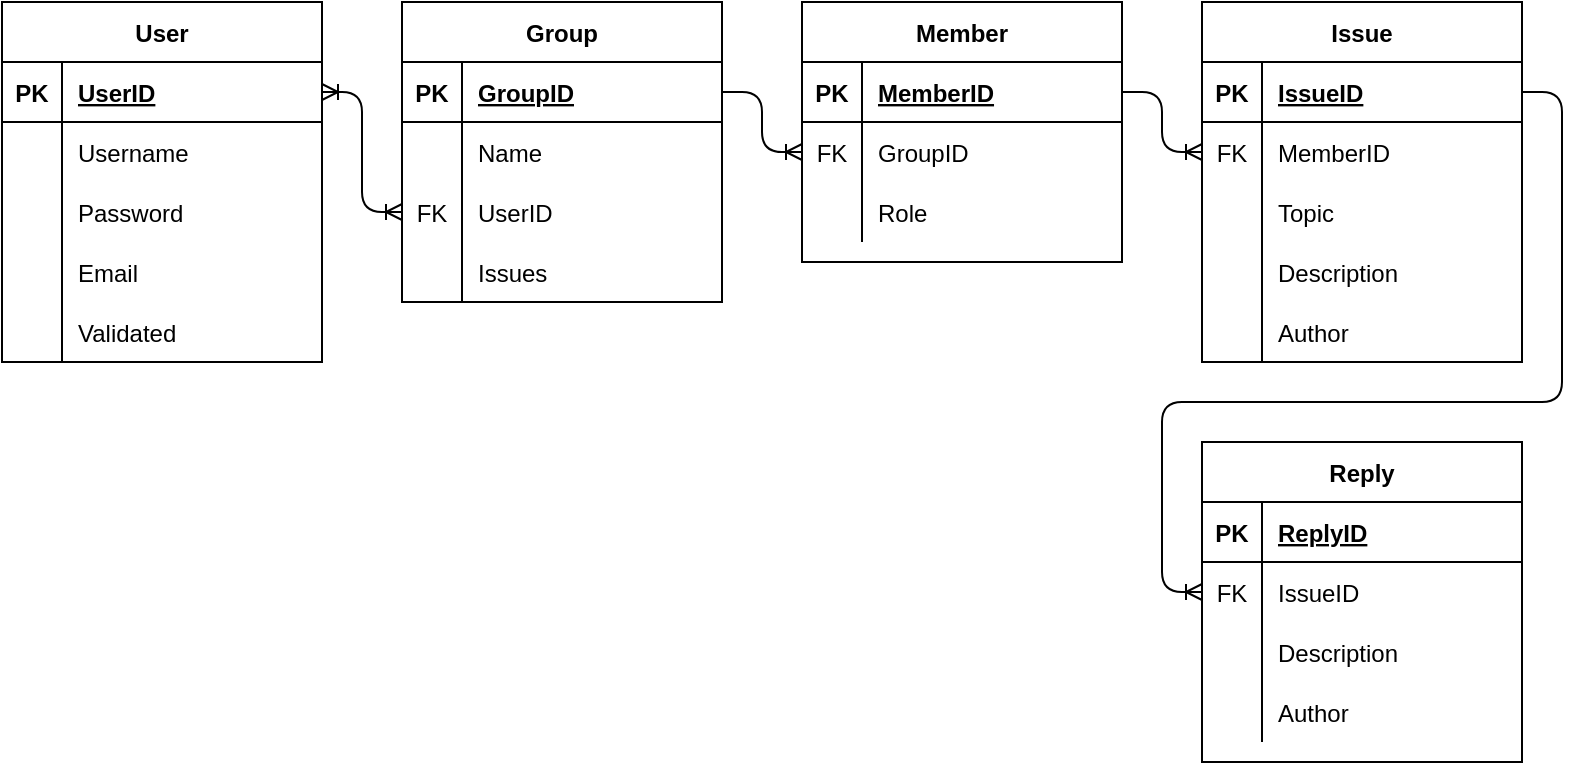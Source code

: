 <mxfile version="13.8.3" type="github">
  <diagram id="bxU3fk7m5OpbvBLP904j" name="Page-1">
    <mxGraphModel dx="1038" dy="575" grid="1" gridSize="10" guides="1" tooltips="1" connect="1" arrows="1" fold="1" page="1" pageScale="1" pageWidth="850" pageHeight="1100" math="0" shadow="0">
      <root>
        <mxCell id="0" />
        <mxCell id="1" parent="0" />
        <mxCell id="K057KEZizGarsnSes37f-79" style="edgeStyle=orthogonalEdgeStyle;rounded=1;orthogonalLoop=1;jettySize=auto;html=1;exitX=1;exitY=0.5;exitDx=0;exitDy=0;entryX=0;entryY=0.5;entryDx=0;entryDy=0;startArrow=none;startFill=0;endArrow=ERoneToMany;endFill=0;" parent="1" source="K057KEZizGarsnSes37f-20" target="K057KEZizGarsnSes37f-65" edge="1">
          <mxGeometry relative="1" as="geometry" />
        </mxCell>
        <mxCell id="K057KEZizGarsnSes37f-81" style="edgeStyle=orthogonalEdgeStyle;rounded=1;orthogonalLoop=1;jettySize=auto;html=1;exitX=1;exitY=0.5;exitDx=0;exitDy=0;entryX=0;entryY=0.5;entryDx=0;entryDy=0;startArrow=ERoneToMany;startFill=0;endArrow=ERoneToMany;endFill=0;" parent="1" source="K057KEZizGarsnSes37f-2" target="K057KEZizGarsnSes37f-26" edge="1">
          <mxGeometry relative="1" as="geometry" />
        </mxCell>
        <mxCell id="K057KEZizGarsnSes37f-97" style="edgeStyle=orthogonalEdgeStyle;rounded=1;orthogonalLoop=1;jettySize=auto;html=1;exitX=1;exitY=0.5;exitDx=0;exitDy=0;entryX=0;entryY=0.5;entryDx=0;entryDy=0;startArrow=none;startFill=0;endArrow=ERoneToMany;endFill=0;" parent="1" source="K057KEZizGarsnSes37f-45" target="K057KEZizGarsnSes37f-88" edge="1">
          <mxGeometry relative="1" as="geometry">
            <Array as="points">
              <mxPoint x="820" y="85" />
              <mxPoint x="820" y="240" />
              <mxPoint x="620" y="240" />
              <mxPoint x="620" y="335" />
            </Array>
          </mxGeometry>
        </mxCell>
        <mxCell id="K057KEZizGarsnSes37f-98" style="edgeStyle=orthogonalEdgeStyle;rounded=1;orthogonalLoop=1;jettySize=auto;html=1;exitX=1;exitY=0.5;exitDx=0;exitDy=0;entryX=0;entryY=0.5;entryDx=0;entryDy=0;startArrow=none;startFill=0;endArrow=ERoneToMany;endFill=0;" parent="1" source="K057KEZizGarsnSes37f-62" target="K057KEZizGarsnSes37f-48" edge="1">
          <mxGeometry relative="1" as="geometry" />
        </mxCell>
        <mxCell id="K057KEZizGarsnSes37f-1" value="User" style="shape=table;startSize=30;container=1;collapsible=1;childLayout=tableLayout;fixedRows=1;rowLines=0;fontStyle=1;align=center;resizeLast=1;" parent="1" vertex="1">
          <mxGeometry x="40" y="40" width="160" height="180" as="geometry" />
        </mxCell>
        <mxCell id="K057KEZizGarsnSes37f-2" value="" style="shape=partialRectangle;collapsible=0;dropTarget=0;pointerEvents=0;fillColor=none;top=0;left=0;bottom=1;right=0;points=[[0,0.5],[1,0.5]];portConstraint=eastwest;" parent="K057KEZizGarsnSes37f-1" vertex="1">
          <mxGeometry y="30" width="160" height="30" as="geometry" />
        </mxCell>
        <mxCell id="K057KEZizGarsnSes37f-3" value="PK" style="shape=partialRectangle;connectable=0;fillColor=none;top=0;left=0;bottom=0;right=0;fontStyle=1;overflow=hidden;" parent="K057KEZizGarsnSes37f-2" vertex="1">
          <mxGeometry width="30" height="30" as="geometry" />
        </mxCell>
        <mxCell id="K057KEZizGarsnSes37f-4" value="UserID" style="shape=partialRectangle;connectable=0;fillColor=none;top=0;left=0;bottom=0;right=0;align=left;spacingLeft=6;fontStyle=5;overflow=hidden;" parent="K057KEZizGarsnSes37f-2" vertex="1">
          <mxGeometry x="30" width="130" height="30" as="geometry" />
        </mxCell>
        <mxCell id="K057KEZizGarsnSes37f-5" value="" style="shape=partialRectangle;collapsible=0;dropTarget=0;pointerEvents=0;fillColor=none;top=0;left=0;bottom=0;right=0;points=[[0,0.5],[1,0.5]];portConstraint=eastwest;" parent="K057KEZizGarsnSes37f-1" vertex="1">
          <mxGeometry y="60" width="160" height="30" as="geometry" />
        </mxCell>
        <mxCell id="K057KEZizGarsnSes37f-6" value="" style="shape=partialRectangle;connectable=0;fillColor=none;top=0;left=0;bottom=0;right=0;editable=1;overflow=hidden;" parent="K057KEZizGarsnSes37f-5" vertex="1">
          <mxGeometry width="30" height="30" as="geometry" />
        </mxCell>
        <mxCell id="K057KEZizGarsnSes37f-7" value="Username" style="shape=partialRectangle;connectable=0;fillColor=none;top=0;left=0;bottom=0;right=0;align=left;spacingLeft=6;overflow=hidden;" parent="K057KEZizGarsnSes37f-5" vertex="1">
          <mxGeometry x="30" width="130" height="30" as="geometry" />
        </mxCell>
        <mxCell id="K057KEZizGarsnSes37f-8" value="" style="shape=partialRectangle;collapsible=0;dropTarget=0;pointerEvents=0;fillColor=none;top=0;left=0;bottom=0;right=0;points=[[0,0.5],[1,0.5]];portConstraint=eastwest;" parent="K057KEZizGarsnSes37f-1" vertex="1">
          <mxGeometry y="90" width="160" height="30" as="geometry" />
        </mxCell>
        <mxCell id="K057KEZizGarsnSes37f-9" value="" style="shape=partialRectangle;connectable=0;fillColor=none;top=0;left=0;bottom=0;right=0;editable=1;overflow=hidden;" parent="K057KEZizGarsnSes37f-8" vertex="1">
          <mxGeometry width="30" height="30" as="geometry" />
        </mxCell>
        <mxCell id="K057KEZizGarsnSes37f-10" value="Password" style="shape=partialRectangle;connectable=0;fillColor=none;top=0;left=0;bottom=0;right=0;align=left;spacingLeft=6;overflow=hidden;" parent="K057KEZizGarsnSes37f-8" vertex="1">
          <mxGeometry x="30" width="130" height="30" as="geometry" />
        </mxCell>
        <mxCell id="K057KEZizGarsnSes37f-11" value="" style="shape=partialRectangle;collapsible=0;dropTarget=0;pointerEvents=0;fillColor=none;top=0;left=0;bottom=0;right=0;points=[[0,0.5],[1,0.5]];portConstraint=eastwest;" parent="K057KEZizGarsnSes37f-1" vertex="1">
          <mxGeometry y="120" width="160" height="30" as="geometry" />
        </mxCell>
        <mxCell id="K057KEZizGarsnSes37f-12" value="" style="shape=partialRectangle;connectable=0;fillColor=none;top=0;left=0;bottom=0;right=0;editable=1;overflow=hidden;" parent="K057KEZizGarsnSes37f-11" vertex="1">
          <mxGeometry width="30" height="30" as="geometry" />
        </mxCell>
        <mxCell id="K057KEZizGarsnSes37f-13" value="Email" style="shape=partialRectangle;connectable=0;fillColor=none;top=0;left=0;bottom=0;right=0;align=left;spacingLeft=6;overflow=hidden;" parent="K057KEZizGarsnSes37f-11" vertex="1">
          <mxGeometry x="30" width="130" height="30" as="geometry" />
        </mxCell>
        <mxCell id="gorFcoBJhtHLjQZS5to7-1" value="" style="shape=partialRectangle;collapsible=0;dropTarget=0;pointerEvents=0;fillColor=none;top=0;left=0;bottom=0;right=0;points=[[0,0.5],[1,0.5]];portConstraint=eastwest;" vertex="1" parent="K057KEZizGarsnSes37f-1">
          <mxGeometry y="150" width="160" height="30" as="geometry" />
        </mxCell>
        <mxCell id="gorFcoBJhtHLjQZS5to7-2" value="" style="shape=partialRectangle;connectable=0;fillColor=none;top=0;left=0;bottom=0;right=0;editable=1;overflow=hidden;" vertex="1" parent="gorFcoBJhtHLjQZS5to7-1">
          <mxGeometry width="30" height="30" as="geometry" />
        </mxCell>
        <mxCell id="gorFcoBJhtHLjQZS5to7-3" value="Validated" style="shape=partialRectangle;connectable=0;fillColor=none;top=0;left=0;bottom=0;right=0;align=left;spacingLeft=6;overflow=hidden;" vertex="1" parent="gorFcoBJhtHLjQZS5to7-1">
          <mxGeometry x="30" width="130" height="30" as="geometry" />
        </mxCell>
        <mxCell id="K057KEZizGarsnSes37f-19" value="Group" style="shape=table;startSize=30;container=1;collapsible=1;childLayout=tableLayout;fixedRows=1;rowLines=0;fontStyle=1;align=center;resizeLast=1;" parent="1" vertex="1">
          <mxGeometry x="240" y="40" width="160" height="150" as="geometry" />
        </mxCell>
        <mxCell id="K057KEZizGarsnSes37f-20" value="" style="shape=partialRectangle;collapsible=0;dropTarget=0;pointerEvents=0;fillColor=none;top=0;left=0;bottom=1;right=0;points=[[0,0.5],[1,0.5]];portConstraint=eastwest;" parent="K057KEZizGarsnSes37f-19" vertex="1">
          <mxGeometry y="30" width="160" height="30" as="geometry" />
        </mxCell>
        <mxCell id="K057KEZizGarsnSes37f-21" value="PK" style="shape=partialRectangle;connectable=0;fillColor=none;top=0;left=0;bottom=0;right=0;fontStyle=1;overflow=hidden;" parent="K057KEZizGarsnSes37f-20" vertex="1">
          <mxGeometry width="30" height="30" as="geometry" />
        </mxCell>
        <mxCell id="K057KEZizGarsnSes37f-22" value="GroupID" style="shape=partialRectangle;connectable=0;fillColor=none;top=0;left=0;bottom=0;right=0;align=left;spacingLeft=6;fontStyle=5;overflow=hidden;" parent="K057KEZizGarsnSes37f-20" vertex="1">
          <mxGeometry x="30" width="130" height="30" as="geometry" />
        </mxCell>
        <mxCell id="K057KEZizGarsnSes37f-23" value="" style="shape=partialRectangle;collapsible=0;dropTarget=0;pointerEvents=0;fillColor=none;top=0;left=0;bottom=0;right=0;points=[[0,0.5],[1,0.5]];portConstraint=eastwest;" parent="K057KEZizGarsnSes37f-19" vertex="1">
          <mxGeometry y="60" width="160" height="30" as="geometry" />
        </mxCell>
        <mxCell id="K057KEZizGarsnSes37f-24" value="" style="shape=partialRectangle;connectable=0;fillColor=none;top=0;left=0;bottom=0;right=0;editable=1;overflow=hidden;" parent="K057KEZizGarsnSes37f-23" vertex="1">
          <mxGeometry width="30" height="30" as="geometry" />
        </mxCell>
        <mxCell id="K057KEZizGarsnSes37f-25" value="Name" style="shape=partialRectangle;connectable=0;fillColor=none;top=0;left=0;bottom=0;right=0;align=left;spacingLeft=6;overflow=hidden;" parent="K057KEZizGarsnSes37f-23" vertex="1">
          <mxGeometry x="30" width="130" height="30" as="geometry" />
        </mxCell>
        <mxCell id="K057KEZizGarsnSes37f-26" value="" style="shape=partialRectangle;collapsible=0;dropTarget=0;pointerEvents=0;fillColor=none;top=0;left=0;bottom=0;right=0;points=[[0,0.5],[1,0.5]];portConstraint=eastwest;" parent="K057KEZizGarsnSes37f-19" vertex="1">
          <mxGeometry y="90" width="160" height="30" as="geometry" />
        </mxCell>
        <mxCell id="K057KEZizGarsnSes37f-27" value="FK" style="shape=partialRectangle;connectable=0;fillColor=none;top=0;left=0;bottom=0;right=0;editable=1;overflow=hidden;" parent="K057KEZizGarsnSes37f-26" vertex="1">
          <mxGeometry width="30" height="30" as="geometry" />
        </mxCell>
        <mxCell id="K057KEZizGarsnSes37f-28" value="UserID" style="shape=partialRectangle;connectable=0;fillColor=none;top=0;left=0;bottom=0;right=0;align=left;spacingLeft=6;overflow=hidden;" parent="K057KEZizGarsnSes37f-26" vertex="1">
          <mxGeometry x="30" width="130" height="30" as="geometry" />
        </mxCell>
        <mxCell id="K057KEZizGarsnSes37f-29" value="" style="shape=partialRectangle;collapsible=0;dropTarget=0;pointerEvents=0;fillColor=none;top=0;left=0;bottom=0;right=0;points=[[0,0.5],[1,0.5]];portConstraint=eastwest;" parent="K057KEZizGarsnSes37f-19" vertex="1">
          <mxGeometry y="120" width="160" height="30" as="geometry" />
        </mxCell>
        <mxCell id="K057KEZizGarsnSes37f-30" value="" style="shape=partialRectangle;connectable=0;fillColor=none;top=0;left=0;bottom=0;right=0;editable=1;overflow=hidden;" parent="K057KEZizGarsnSes37f-29" vertex="1">
          <mxGeometry width="30" height="30" as="geometry" />
        </mxCell>
        <mxCell id="K057KEZizGarsnSes37f-31" value="Issues" style="shape=partialRectangle;connectable=0;fillColor=none;top=0;left=0;bottom=0;right=0;align=left;spacingLeft=6;overflow=hidden;" parent="K057KEZizGarsnSes37f-29" vertex="1">
          <mxGeometry x="30" width="130" height="30" as="geometry" />
        </mxCell>
        <mxCell id="K057KEZizGarsnSes37f-61" value="Member" style="shape=table;startSize=30;container=1;collapsible=1;childLayout=tableLayout;fixedRows=1;rowLines=0;fontStyle=1;align=center;resizeLast=1;" parent="1" vertex="1">
          <mxGeometry x="440" y="40" width="160" height="130" as="geometry" />
        </mxCell>
        <mxCell id="K057KEZizGarsnSes37f-62" value="" style="shape=partialRectangle;collapsible=0;dropTarget=0;pointerEvents=0;fillColor=none;top=0;left=0;bottom=1;right=0;points=[[0,0.5],[1,0.5]];portConstraint=eastwest;" parent="K057KEZizGarsnSes37f-61" vertex="1">
          <mxGeometry y="30" width="160" height="30" as="geometry" />
        </mxCell>
        <mxCell id="K057KEZizGarsnSes37f-63" value="PK" style="shape=partialRectangle;connectable=0;fillColor=none;top=0;left=0;bottom=0;right=0;fontStyle=1;overflow=hidden;" parent="K057KEZizGarsnSes37f-62" vertex="1">
          <mxGeometry width="30" height="30" as="geometry" />
        </mxCell>
        <mxCell id="K057KEZizGarsnSes37f-64" value="MemberID" style="shape=partialRectangle;connectable=0;fillColor=none;top=0;left=0;bottom=0;right=0;align=left;spacingLeft=6;fontStyle=5;overflow=hidden;" parent="K057KEZizGarsnSes37f-62" vertex="1">
          <mxGeometry x="30" width="130" height="30" as="geometry" />
        </mxCell>
        <mxCell id="K057KEZizGarsnSes37f-65" value="" style="shape=partialRectangle;collapsible=0;dropTarget=0;pointerEvents=0;fillColor=none;top=0;left=0;bottom=0;right=0;points=[[0,0.5],[1,0.5]];portConstraint=eastwest;" parent="K057KEZizGarsnSes37f-61" vertex="1">
          <mxGeometry y="60" width="160" height="30" as="geometry" />
        </mxCell>
        <mxCell id="K057KEZizGarsnSes37f-66" value="FK" style="shape=partialRectangle;connectable=0;fillColor=none;top=0;left=0;bottom=0;right=0;editable=1;overflow=hidden;" parent="K057KEZizGarsnSes37f-65" vertex="1">
          <mxGeometry width="30" height="30" as="geometry" />
        </mxCell>
        <mxCell id="K057KEZizGarsnSes37f-67" value="GroupID" style="shape=partialRectangle;connectable=0;fillColor=none;top=0;left=0;bottom=0;right=0;align=left;spacingLeft=6;overflow=hidden;" parent="K057KEZizGarsnSes37f-65" vertex="1">
          <mxGeometry x="30" width="130" height="30" as="geometry" />
        </mxCell>
        <mxCell id="K057KEZizGarsnSes37f-68" value="" style="shape=partialRectangle;collapsible=0;dropTarget=0;pointerEvents=0;fillColor=none;top=0;left=0;bottom=0;right=0;points=[[0,0.5],[1,0.5]];portConstraint=eastwest;" parent="K057KEZizGarsnSes37f-61" vertex="1">
          <mxGeometry y="90" width="160" height="30" as="geometry" />
        </mxCell>
        <mxCell id="K057KEZizGarsnSes37f-69" value="" style="shape=partialRectangle;connectable=0;fillColor=none;top=0;left=0;bottom=0;right=0;editable=1;overflow=hidden;" parent="K057KEZizGarsnSes37f-68" vertex="1">
          <mxGeometry width="30" height="30" as="geometry" />
        </mxCell>
        <mxCell id="K057KEZizGarsnSes37f-70" value="Role" style="shape=partialRectangle;connectable=0;fillColor=none;top=0;left=0;bottom=0;right=0;align=left;spacingLeft=6;overflow=hidden;" parent="K057KEZizGarsnSes37f-68" vertex="1">
          <mxGeometry x="30" width="130" height="30" as="geometry" />
        </mxCell>
        <mxCell id="K057KEZizGarsnSes37f-44" value="Issue" style="shape=table;startSize=30;container=1;collapsible=1;childLayout=tableLayout;fixedRows=1;rowLines=0;fontStyle=1;align=center;resizeLast=1;" parent="1" vertex="1">
          <mxGeometry x="640" y="40" width="160" height="180" as="geometry" />
        </mxCell>
        <mxCell id="K057KEZizGarsnSes37f-45" value="" style="shape=partialRectangle;collapsible=0;dropTarget=0;pointerEvents=0;fillColor=none;top=0;left=0;bottom=1;right=0;points=[[0,0.5],[1,0.5]];portConstraint=eastwest;" parent="K057KEZizGarsnSes37f-44" vertex="1">
          <mxGeometry y="30" width="160" height="30" as="geometry" />
        </mxCell>
        <mxCell id="K057KEZizGarsnSes37f-46" value="PK" style="shape=partialRectangle;connectable=0;fillColor=none;top=0;left=0;bottom=0;right=0;fontStyle=1;overflow=hidden;" parent="K057KEZizGarsnSes37f-45" vertex="1">
          <mxGeometry width="30" height="30" as="geometry" />
        </mxCell>
        <mxCell id="K057KEZizGarsnSes37f-47" value="IssueID" style="shape=partialRectangle;connectable=0;fillColor=none;top=0;left=0;bottom=0;right=0;align=left;spacingLeft=6;fontStyle=5;overflow=hidden;" parent="K057KEZizGarsnSes37f-45" vertex="1">
          <mxGeometry x="30" width="130" height="30" as="geometry" />
        </mxCell>
        <mxCell id="K057KEZizGarsnSes37f-48" value="" style="shape=partialRectangle;collapsible=0;dropTarget=0;pointerEvents=0;fillColor=none;top=0;left=0;bottom=0;right=0;points=[[0,0.5],[1,0.5]];portConstraint=eastwest;" parent="K057KEZizGarsnSes37f-44" vertex="1">
          <mxGeometry y="60" width="160" height="30" as="geometry" />
        </mxCell>
        <mxCell id="K057KEZizGarsnSes37f-49" value="FK" style="shape=partialRectangle;connectable=0;fillColor=none;top=0;left=0;bottom=0;right=0;editable=1;overflow=hidden;" parent="K057KEZizGarsnSes37f-48" vertex="1">
          <mxGeometry width="30" height="30" as="geometry" />
        </mxCell>
        <mxCell id="K057KEZizGarsnSes37f-50" value="MemberID" style="shape=partialRectangle;connectable=0;fillColor=none;top=0;left=0;bottom=0;right=0;align=left;spacingLeft=6;overflow=hidden;" parent="K057KEZizGarsnSes37f-48" vertex="1">
          <mxGeometry x="30" width="130" height="30" as="geometry" />
        </mxCell>
        <mxCell id="K057KEZizGarsnSes37f-51" value="" style="shape=partialRectangle;collapsible=0;dropTarget=0;pointerEvents=0;fillColor=none;top=0;left=0;bottom=0;right=0;points=[[0,0.5],[1,0.5]];portConstraint=eastwest;" parent="K057KEZizGarsnSes37f-44" vertex="1">
          <mxGeometry y="90" width="160" height="30" as="geometry" />
        </mxCell>
        <mxCell id="K057KEZizGarsnSes37f-52" value="" style="shape=partialRectangle;connectable=0;fillColor=none;top=0;left=0;bottom=0;right=0;editable=1;overflow=hidden;" parent="K057KEZizGarsnSes37f-51" vertex="1">
          <mxGeometry width="30" height="30" as="geometry" />
        </mxCell>
        <mxCell id="K057KEZizGarsnSes37f-53" value="Topic" style="shape=partialRectangle;connectable=0;fillColor=none;top=0;left=0;bottom=0;right=0;align=left;spacingLeft=6;overflow=hidden;" parent="K057KEZizGarsnSes37f-51" vertex="1">
          <mxGeometry x="30" width="130" height="30" as="geometry" />
        </mxCell>
        <mxCell id="K057KEZizGarsnSes37f-54" value="" style="shape=partialRectangle;collapsible=0;dropTarget=0;pointerEvents=0;fillColor=none;top=0;left=0;bottom=0;right=0;points=[[0,0.5],[1,0.5]];portConstraint=eastwest;" parent="K057KEZizGarsnSes37f-44" vertex="1">
          <mxGeometry y="120" width="160" height="30" as="geometry" />
        </mxCell>
        <mxCell id="K057KEZizGarsnSes37f-55" value="" style="shape=partialRectangle;connectable=0;fillColor=none;top=0;left=0;bottom=0;right=0;editable=1;overflow=hidden;" parent="K057KEZizGarsnSes37f-54" vertex="1">
          <mxGeometry width="30" height="30" as="geometry" />
        </mxCell>
        <mxCell id="K057KEZizGarsnSes37f-56" value="Description" style="shape=partialRectangle;connectable=0;fillColor=none;top=0;left=0;bottom=0;right=0;align=left;spacingLeft=6;overflow=hidden;" parent="K057KEZizGarsnSes37f-54" vertex="1">
          <mxGeometry x="30" width="130" height="30" as="geometry" />
        </mxCell>
        <mxCell id="K057KEZizGarsnSes37f-74" value="" style="shape=partialRectangle;collapsible=0;dropTarget=0;pointerEvents=0;fillColor=none;top=0;left=0;bottom=0;right=0;points=[[0,0.5],[1,0.5]];portConstraint=eastwest;" parent="K057KEZizGarsnSes37f-44" vertex="1">
          <mxGeometry y="150" width="160" height="30" as="geometry" />
        </mxCell>
        <mxCell id="K057KEZizGarsnSes37f-75" value="" style="shape=partialRectangle;connectable=0;fillColor=none;top=0;left=0;bottom=0;right=0;editable=1;overflow=hidden;" parent="K057KEZizGarsnSes37f-74" vertex="1">
          <mxGeometry width="30" height="30" as="geometry" />
        </mxCell>
        <mxCell id="K057KEZizGarsnSes37f-76" value="Author" style="shape=partialRectangle;connectable=0;fillColor=none;top=0;left=0;bottom=0;right=0;align=left;spacingLeft=6;overflow=hidden;" parent="K057KEZizGarsnSes37f-74" vertex="1">
          <mxGeometry x="30" width="130" height="30" as="geometry" />
        </mxCell>
        <mxCell id="K057KEZizGarsnSes37f-84" value="Reply" style="shape=table;startSize=30;container=1;collapsible=1;childLayout=tableLayout;fixedRows=1;rowLines=0;fontStyle=1;align=center;resizeLast=1;" parent="1" vertex="1">
          <mxGeometry x="640" y="260" width="160" height="160" as="geometry" />
        </mxCell>
        <mxCell id="K057KEZizGarsnSes37f-85" value="" style="shape=partialRectangle;collapsible=0;dropTarget=0;pointerEvents=0;fillColor=none;top=0;left=0;bottom=1;right=0;points=[[0,0.5],[1,0.5]];portConstraint=eastwest;" parent="K057KEZizGarsnSes37f-84" vertex="1">
          <mxGeometry y="30" width="160" height="30" as="geometry" />
        </mxCell>
        <mxCell id="K057KEZizGarsnSes37f-86" value="PK" style="shape=partialRectangle;connectable=0;fillColor=none;top=0;left=0;bottom=0;right=0;fontStyle=1;overflow=hidden;" parent="K057KEZizGarsnSes37f-85" vertex="1">
          <mxGeometry width="30" height="30" as="geometry" />
        </mxCell>
        <mxCell id="K057KEZizGarsnSes37f-87" value="ReplyID" style="shape=partialRectangle;connectable=0;fillColor=none;top=0;left=0;bottom=0;right=0;align=left;spacingLeft=6;fontStyle=5;overflow=hidden;" parent="K057KEZizGarsnSes37f-85" vertex="1">
          <mxGeometry x="30" width="130" height="30" as="geometry" />
        </mxCell>
        <mxCell id="K057KEZizGarsnSes37f-88" value="" style="shape=partialRectangle;collapsible=0;dropTarget=0;pointerEvents=0;fillColor=none;top=0;left=0;bottom=0;right=0;points=[[0,0.5],[1,0.5]];portConstraint=eastwest;" parent="K057KEZizGarsnSes37f-84" vertex="1">
          <mxGeometry y="60" width="160" height="30" as="geometry" />
        </mxCell>
        <mxCell id="K057KEZizGarsnSes37f-89" value="FK" style="shape=partialRectangle;connectable=0;fillColor=none;top=0;left=0;bottom=0;right=0;editable=1;overflow=hidden;" parent="K057KEZizGarsnSes37f-88" vertex="1">
          <mxGeometry width="30" height="30" as="geometry" />
        </mxCell>
        <mxCell id="K057KEZizGarsnSes37f-90" value="IssueID" style="shape=partialRectangle;connectable=0;fillColor=none;top=0;left=0;bottom=0;right=0;align=left;spacingLeft=6;overflow=hidden;" parent="K057KEZizGarsnSes37f-88" vertex="1">
          <mxGeometry x="30" width="130" height="30" as="geometry" />
        </mxCell>
        <mxCell id="K057KEZizGarsnSes37f-91" value="" style="shape=partialRectangle;collapsible=0;dropTarget=0;pointerEvents=0;fillColor=none;top=0;left=0;bottom=0;right=0;points=[[0,0.5],[1,0.5]];portConstraint=eastwest;" parent="K057KEZizGarsnSes37f-84" vertex="1">
          <mxGeometry y="90" width="160" height="30" as="geometry" />
        </mxCell>
        <mxCell id="K057KEZizGarsnSes37f-92" value="" style="shape=partialRectangle;connectable=0;fillColor=none;top=0;left=0;bottom=0;right=0;editable=1;overflow=hidden;" parent="K057KEZizGarsnSes37f-91" vertex="1">
          <mxGeometry width="30" height="30" as="geometry" />
        </mxCell>
        <mxCell id="K057KEZizGarsnSes37f-93" value="Description" style="shape=partialRectangle;connectable=0;fillColor=none;top=0;left=0;bottom=0;right=0;align=left;spacingLeft=6;overflow=hidden;" parent="K057KEZizGarsnSes37f-91" vertex="1">
          <mxGeometry x="30" width="130" height="30" as="geometry" />
        </mxCell>
        <mxCell id="K057KEZizGarsnSes37f-94" value="" style="shape=partialRectangle;collapsible=0;dropTarget=0;pointerEvents=0;fillColor=none;top=0;left=0;bottom=0;right=0;points=[[0,0.5],[1,0.5]];portConstraint=eastwest;" parent="K057KEZizGarsnSes37f-84" vertex="1">
          <mxGeometry y="120" width="160" height="30" as="geometry" />
        </mxCell>
        <mxCell id="K057KEZizGarsnSes37f-95" value="" style="shape=partialRectangle;connectable=0;fillColor=none;top=0;left=0;bottom=0;right=0;editable=1;overflow=hidden;" parent="K057KEZizGarsnSes37f-94" vertex="1">
          <mxGeometry width="30" height="30" as="geometry" />
        </mxCell>
        <mxCell id="K057KEZizGarsnSes37f-96" value="Author" style="shape=partialRectangle;connectable=0;fillColor=none;top=0;left=0;bottom=0;right=0;align=left;spacingLeft=6;overflow=hidden;" parent="K057KEZizGarsnSes37f-94" vertex="1">
          <mxGeometry x="30" width="130" height="30" as="geometry" />
        </mxCell>
      </root>
    </mxGraphModel>
  </diagram>
</mxfile>
